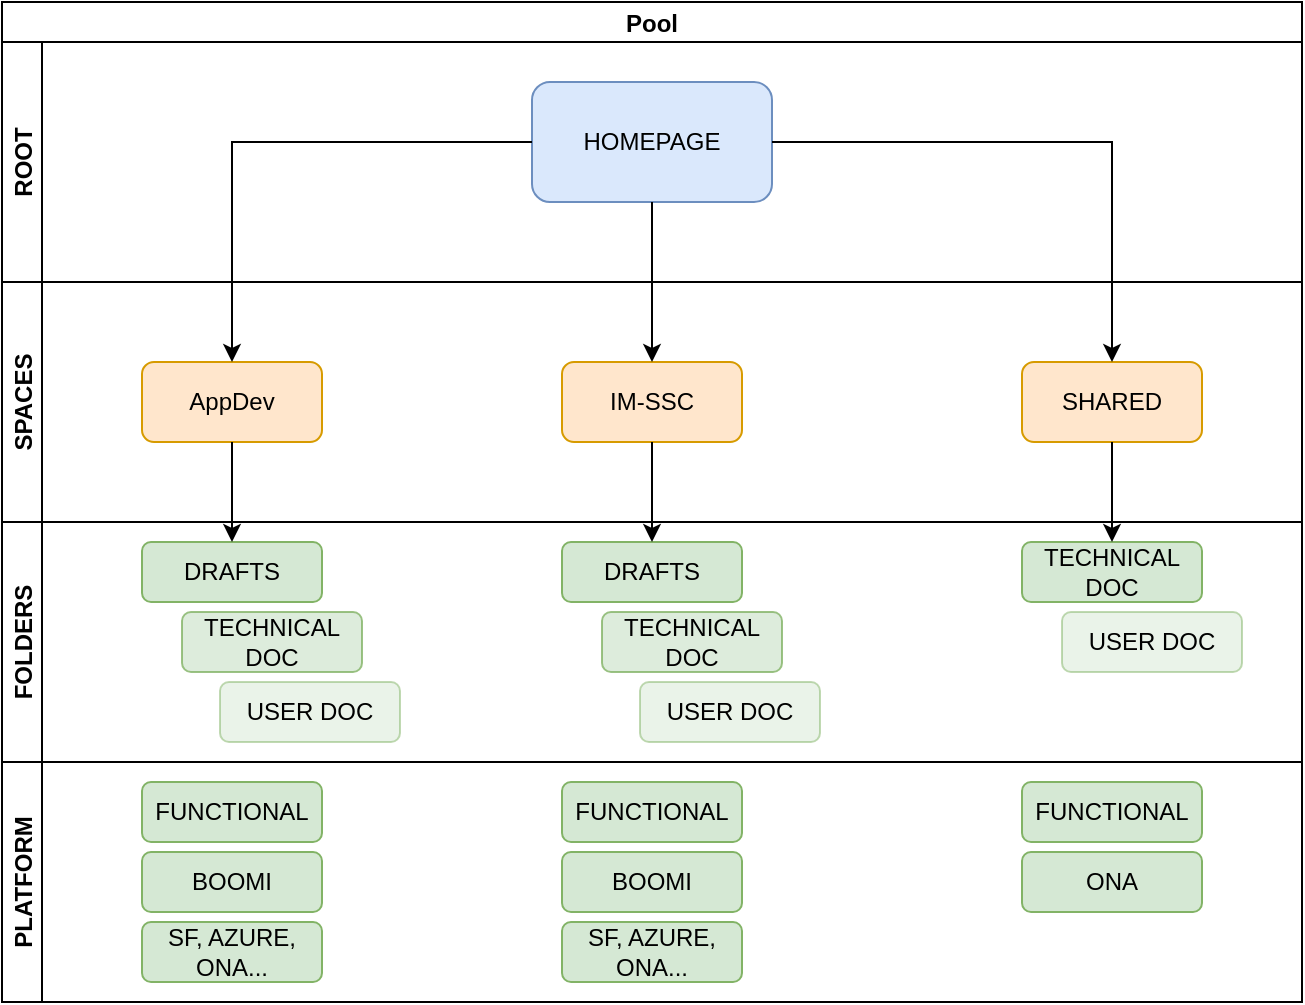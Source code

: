 <mxfile version="15.7.3" type="github"><diagram id="HMgrvoSyfSKHuGCKJPUB" name="Page-1"><mxGraphModel dx="1209" dy="671" grid="1" gridSize="10" guides="1" tooltips="1" connect="1" arrows="1" fold="1" page="1" pageScale="1" pageWidth="1169" pageHeight="1654" math="0" shadow="0"><root><mxCell id="0"/><mxCell id="1" parent="0"/><mxCell id="sUrJkroGvJb6hWGGBYY--3" value="Pool" style="swimlane;childLayout=stackLayout;resizeParent=1;resizeParentMax=0;horizontal=1;startSize=20;horizontalStack=0;" vertex="1" parent="1"><mxGeometry x="330" y="20" width="650" height="380" as="geometry"/></mxCell><mxCell id="sUrJkroGvJb6hWGGBYY--4" value="ROOT" style="swimlane;startSize=20;horizontal=0;" vertex="1" parent="sUrJkroGvJb6hWGGBYY--3"><mxGeometry y="20" width="650" height="120" as="geometry"/></mxCell><mxCell id="sUrJkroGvJb6hWGGBYY--1" value="HOMEPAGE" style="rounded=1;whiteSpace=wrap;html=1;fillColor=#dae8fc;strokeColor=#6c8ebf;" vertex="1" parent="sUrJkroGvJb6hWGGBYY--4"><mxGeometry x="265" y="20" width="120" height="60" as="geometry"/></mxCell><mxCell id="sUrJkroGvJb6hWGGBYY--5" value="SPACES" style="swimlane;startSize=20;horizontal=0;" vertex="1" parent="sUrJkroGvJb6hWGGBYY--3"><mxGeometry y="140" width="650" height="120" as="geometry"/></mxCell><mxCell id="sUrJkroGvJb6hWGGBYY--2" value="AppDev" style="rounded=1;whiteSpace=wrap;html=1;fillColor=#ffe6cc;strokeColor=#d79b00;" vertex="1" parent="sUrJkroGvJb6hWGGBYY--5"><mxGeometry x="70" y="40" width="90" height="40" as="geometry"/></mxCell><mxCell id="sUrJkroGvJb6hWGGBYY--7" value="IM-SSC" style="rounded=1;whiteSpace=wrap;html=1;fillColor=#ffe6cc;strokeColor=#d79b00;" vertex="1" parent="sUrJkroGvJb6hWGGBYY--5"><mxGeometry x="280" y="40" width="90" height="40" as="geometry"/></mxCell><mxCell id="sUrJkroGvJb6hWGGBYY--8" value="SHARED" style="rounded=1;whiteSpace=wrap;html=1;fillColor=#ffe6cc;strokeColor=#d79b00;" vertex="1" parent="sUrJkroGvJb6hWGGBYY--5"><mxGeometry x="510" y="40" width="90" height="40" as="geometry"/></mxCell><mxCell id="sUrJkroGvJb6hWGGBYY--6" value="FOLDERS" style="swimlane;startSize=20;horizontal=0;" vertex="1" parent="sUrJkroGvJb6hWGGBYY--3"><mxGeometry y="260" width="650" height="120" as="geometry"/></mxCell><mxCell id="sUrJkroGvJb6hWGGBYY--12" value="DRAFTS" style="rounded=1;whiteSpace=wrap;html=1;fillColor=#d5e8d4;strokeColor=#82b366;" vertex="1" parent="sUrJkroGvJb6hWGGBYY--6"><mxGeometry x="70" y="10" width="90" height="30" as="geometry"/></mxCell><mxCell id="sUrJkroGvJb6hWGGBYY--13" value="TECHNICAL DOC" style="rounded=1;whiteSpace=wrap;html=1;fillColor=#d5e8d4;strokeColor=#82b366;opacity=80;" vertex="1" parent="sUrJkroGvJb6hWGGBYY--6"><mxGeometry x="90" y="45" width="90" height="30" as="geometry"/></mxCell><mxCell id="sUrJkroGvJb6hWGGBYY--14" value="USER DOC" style="rounded=1;whiteSpace=wrap;html=1;fillColor=#d5e8d4;strokeColor=#82b366;opacity=50;" vertex="1" parent="sUrJkroGvJb6hWGGBYY--6"><mxGeometry x="109" y="80" width="90" height="30" as="geometry"/></mxCell><mxCell id="sUrJkroGvJb6hWGGBYY--16" value="DRAFTS" style="rounded=1;whiteSpace=wrap;html=1;fillColor=#d5e8d4;strokeColor=#82b366;" vertex="1" parent="sUrJkroGvJb6hWGGBYY--6"><mxGeometry x="280" y="10" width="90" height="30" as="geometry"/></mxCell><mxCell id="sUrJkroGvJb6hWGGBYY--17" value="TECHNICAL DOC" style="rounded=1;whiteSpace=wrap;html=1;fillColor=#d5e8d4;strokeColor=#82b366;opacity=80;" vertex="1" parent="sUrJkroGvJb6hWGGBYY--6"><mxGeometry x="300" y="45" width="90" height="30" as="geometry"/></mxCell><mxCell id="sUrJkroGvJb6hWGGBYY--18" value="USER DOC" style="rounded=1;whiteSpace=wrap;html=1;fillColor=#d5e8d4;strokeColor=#82b366;opacity=50;" vertex="1" parent="sUrJkroGvJb6hWGGBYY--6"><mxGeometry x="319" y="80" width="90" height="30" as="geometry"/></mxCell><mxCell id="sUrJkroGvJb6hWGGBYY--21" value="TECHNICAL DOC" style="rounded=1;whiteSpace=wrap;html=1;fillColor=#d5e8d4;strokeColor=#82b366;" vertex="1" parent="sUrJkroGvJb6hWGGBYY--6"><mxGeometry x="510" y="10" width="90" height="30" as="geometry"/></mxCell><mxCell id="sUrJkroGvJb6hWGGBYY--22" value="USER DOC" style="rounded=1;whiteSpace=wrap;html=1;fillColor=#d5e8d4;strokeColor=#82b366;opacity=50;" vertex="1" parent="sUrJkroGvJb6hWGGBYY--6"><mxGeometry x="530" y="45" width="90" height="30" as="geometry"/></mxCell><mxCell id="sUrJkroGvJb6hWGGBYY--9" style="edgeStyle=orthogonalEdgeStyle;rounded=0;orthogonalLoop=1;jettySize=auto;html=1;exitX=0;exitY=0.5;exitDx=0;exitDy=0;entryX=0.5;entryY=0;entryDx=0;entryDy=0;" edge="1" parent="sUrJkroGvJb6hWGGBYY--3" source="sUrJkroGvJb6hWGGBYY--1" target="sUrJkroGvJb6hWGGBYY--2"><mxGeometry relative="1" as="geometry"/></mxCell><mxCell id="sUrJkroGvJb6hWGGBYY--10" style="edgeStyle=orthogonalEdgeStyle;rounded=0;orthogonalLoop=1;jettySize=auto;html=1;exitX=0.5;exitY=1;exitDx=0;exitDy=0;entryX=0.5;entryY=0;entryDx=0;entryDy=0;" edge="1" parent="sUrJkroGvJb6hWGGBYY--3" source="sUrJkroGvJb6hWGGBYY--1" target="sUrJkroGvJb6hWGGBYY--7"><mxGeometry relative="1" as="geometry"/></mxCell><mxCell id="sUrJkroGvJb6hWGGBYY--11" style="edgeStyle=orthogonalEdgeStyle;rounded=0;orthogonalLoop=1;jettySize=auto;html=1;exitX=1;exitY=0.5;exitDx=0;exitDy=0;" edge="1" parent="sUrJkroGvJb6hWGGBYY--3" source="sUrJkroGvJb6hWGGBYY--1" target="sUrJkroGvJb6hWGGBYY--8"><mxGeometry relative="1" as="geometry"/></mxCell><mxCell id="sUrJkroGvJb6hWGGBYY--15" style="edgeStyle=orthogonalEdgeStyle;rounded=0;orthogonalLoop=1;jettySize=auto;html=1;exitX=0.5;exitY=1;exitDx=0;exitDy=0;entryX=0.5;entryY=0;entryDx=0;entryDy=0;" edge="1" parent="sUrJkroGvJb6hWGGBYY--3" source="sUrJkroGvJb6hWGGBYY--2" target="sUrJkroGvJb6hWGGBYY--12"><mxGeometry relative="1" as="geometry"/></mxCell><mxCell id="sUrJkroGvJb6hWGGBYY--19" style="edgeStyle=orthogonalEdgeStyle;rounded=0;orthogonalLoop=1;jettySize=auto;html=1;exitX=0.5;exitY=1;exitDx=0;exitDy=0;" edge="1" parent="sUrJkroGvJb6hWGGBYY--3" source="sUrJkroGvJb6hWGGBYY--7" target="sUrJkroGvJb6hWGGBYY--16"><mxGeometry relative="1" as="geometry"/></mxCell><mxCell id="sUrJkroGvJb6hWGGBYY--24" style="edgeStyle=orthogonalEdgeStyle;rounded=0;orthogonalLoop=1;jettySize=auto;html=1;exitX=0.5;exitY=1;exitDx=0;exitDy=0;entryX=0.5;entryY=0;entryDx=0;entryDy=0;" edge="1" parent="sUrJkroGvJb6hWGGBYY--3" source="sUrJkroGvJb6hWGGBYY--8" target="sUrJkroGvJb6hWGGBYY--21"><mxGeometry relative="1" as="geometry"/></mxCell><mxCell id="sUrJkroGvJb6hWGGBYY--25" value="PLATFORM" style="swimlane;startSize=20;horizontal=0;" vertex="1" parent="1"><mxGeometry x="330" y="400" width="650" height="120" as="geometry"/></mxCell><mxCell id="sUrJkroGvJb6hWGGBYY--26" value="FUNCTIONAL" style="rounded=1;whiteSpace=wrap;html=1;fillColor=#d5e8d4;strokeColor=#82b366;" vertex="1" parent="sUrJkroGvJb6hWGGBYY--25"><mxGeometry x="70" y="10" width="90" height="30" as="geometry"/></mxCell><mxCell id="sUrJkroGvJb6hWGGBYY--27" value="BOOMI" style="rounded=1;whiteSpace=wrap;html=1;fillColor=#d5e8d4;strokeColor=#82b366;" vertex="1" parent="sUrJkroGvJb6hWGGBYY--25"><mxGeometry x="70" y="45" width="90" height="30" as="geometry"/></mxCell><mxCell id="sUrJkroGvJb6hWGGBYY--28" value="SF, AZURE, ONA..." style="rounded=1;whiteSpace=wrap;html=1;fillColor=#d5e8d4;strokeColor=#82b366;" vertex="1" parent="sUrJkroGvJb6hWGGBYY--25"><mxGeometry x="70" y="80" width="90" height="30" as="geometry"/></mxCell><mxCell id="sUrJkroGvJb6hWGGBYY--29" value="FUNCTIONAL" style="rounded=1;whiteSpace=wrap;html=1;fillColor=#d5e8d4;strokeColor=#82b366;" vertex="1" parent="sUrJkroGvJb6hWGGBYY--25"><mxGeometry x="280" y="10" width="90" height="30" as="geometry"/></mxCell><mxCell id="sUrJkroGvJb6hWGGBYY--30" value="BOOMI" style="rounded=1;whiteSpace=wrap;html=1;fillColor=#d5e8d4;strokeColor=#82b366;" vertex="1" parent="sUrJkroGvJb6hWGGBYY--25"><mxGeometry x="280" y="45" width="90" height="30" as="geometry"/></mxCell><mxCell id="sUrJkroGvJb6hWGGBYY--31" value="SF, AZURE, ONA..." style="rounded=1;whiteSpace=wrap;html=1;fillColor=#d5e8d4;strokeColor=#82b366;" vertex="1" parent="sUrJkroGvJb6hWGGBYY--25"><mxGeometry x="280" y="80" width="90" height="30" as="geometry"/></mxCell><mxCell id="sUrJkroGvJb6hWGGBYY--32" value="FUNCTIONAL" style="rounded=1;whiteSpace=wrap;html=1;fillColor=#d5e8d4;strokeColor=#82b366;" vertex="1" parent="sUrJkroGvJb6hWGGBYY--25"><mxGeometry x="510" y="10" width="90" height="30" as="geometry"/></mxCell><mxCell id="sUrJkroGvJb6hWGGBYY--33" value="ONA" style="rounded=1;whiteSpace=wrap;html=1;fillColor=#d5e8d4;strokeColor=#82b366;" vertex="1" parent="sUrJkroGvJb6hWGGBYY--25"><mxGeometry x="510" y="45" width="90" height="30" as="geometry"/></mxCell></root></mxGraphModel></diagram></mxfile>